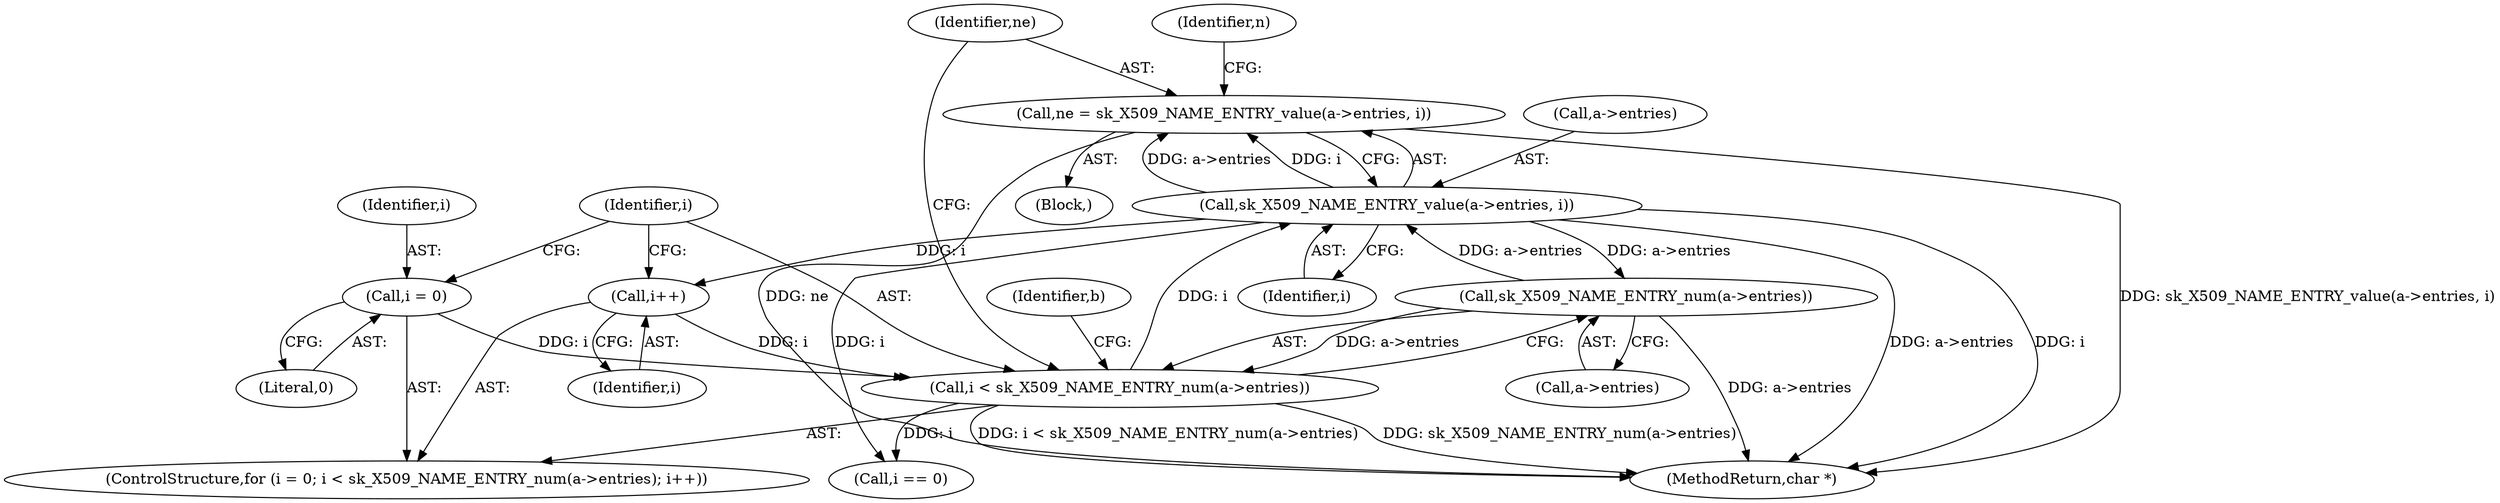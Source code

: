 digraph "0_openssl_2919516136a4227d9e6d8f2fe66ef976aaf8c561@pointer" {
"1000212" [label="(Call,ne = sk_X509_NAME_ENTRY_value(a->entries, i))"];
"1000214" [label="(Call,sk_X509_NAME_ENTRY_value(a->entries, i))"];
"1000205" [label="(Call,sk_X509_NAME_ENTRY_num(a->entries))"];
"1000203" [label="(Call,i < sk_X509_NAME_ENTRY_num(a->entries))"];
"1000200" [label="(Call,i = 0)"];
"1000209" [label="(Call,i++)"];
"1000218" [label="(Identifier,i)"];
"1000200" [label="(Call,i = 0)"];
"1000214" [label="(Call,sk_X509_NAME_ENTRY_value(a->entries, i))"];
"1000206" [label="(Call,a->entries)"];
"1000215" [label="(Call,a->entries)"];
"1000634" [label="(Identifier,b)"];
"1000202" [label="(Literal,0)"];
"1000212" [label="(Call,ne = sk_X509_NAME_ENTRY_value(a->entries, i))"];
"1000210" [label="(Identifier,i)"];
"1000205" [label="(Call,sk_X509_NAME_ENTRY_num(a->entries))"];
"1000199" [label="(ControlStructure,for (i = 0; i < sk_X509_NAME_ENTRY_num(a->entries); i++))"];
"1000209" [label="(Call,i++)"];
"1000203" [label="(Call,i < sk_X509_NAME_ENTRY_num(a->entries))"];
"1000213" [label="(Identifier,ne)"];
"1000211" [label="(Block,)"];
"1000649" [label="(Call,i == 0)"];
"1000204" [label="(Identifier,i)"];
"1000220" [label="(Identifier,n)"];
"1000201" [label="(Identifier,i)"];
"1000667" [label="(MethodReturn,char *)"];
"1000212" -> "1000211"  [label="AST: "];
"1000212" -> "1000214"  [label="CFG: "];
"1000213" -> "1000212"  [label="AST: "];
"1000214" -> "1000212"  [label="AST: "];
"1000220" -> "1000212"  [label="CFG: "];
"1000212" -> "1000667"  [label="DDG: sk_X509_NAME_ENTRY_value(a->entries, i)"];
"1000212" -> "1000667"  [label="DDG: ne"];
"1000214" -> "1000212"  [label="DDG: a->entries"];
"1000214" -> "1000212"  [label="DDG: i"];
"1000214" -> "1000218"  [label="CFG: "];
"1000215" -> "1000214"  [label="AST: "];
"1000218" -> "1000214"  [label="AST: "];
"1000214" -> "1000667"  [label="DDG: i"];
"1000214" -> "1000667"  [label="DDG: a->entries"];
"1000214" -> "1000205"  [label="DDG: a->entries"];
"1000214" -> "1000209"  [label="DDG: i"];
"1000205" -> "1000214"  [label="DDG: a->entries"];
"1000203" -> "1000214"  [label="DDG: i"];
"1000214" -> "1000649"  [label="DDG: i"];
"1000205" -> "1000203"  [label="AST: "];
"1000205" -> "1000206"  [label="CFG: "];
"1000206" -> "1000205"  [label="AST: "];
"1000203" -> "1000205"  [label="CFG: "];
"1000205" -> "1000667"  [label="DDG: a->entries"];
"1000205" -> "1000203"  [label="DDG: a->entries"];
"1000203" -> "1000199"  [label="AST: "];
"1000204" -> "1000203"  [label="AST: "];
"1000213" -> "1000203"  [label="CFG: "];
"1000634" -> "1000203"  [label="CFG: "];
"1000203" -> "1000667"  [label="DDG: i < sk_X509_NAME_ENTRY_num(a->entries)"];
"1000203" -> "1000667"  [label="DDG: sk_X509_NAME_ENTRY_num(a->entries)"];
"1000200" -> "1000203"  [label="DDG: i"];
"1000209" -> "1000203"  [label="DDG: i"];
"1000203" -> "1000649"  [label="DDG: i"];
"1000200" -> "1000199"  [label="AST: "];
"1000200" -> "1000202"  [label="CFG: "];
"1000201" -> "1000200"  [label="AST: "];
"1000202" -> "1000200"  [label="AST: "];
"1000204" -> "1000200"  [label="CFG: "];
"1000209" -> "1000199"  [label="AST: "];
"1000209" -> "1000210"  [label="CFG: "];
"1000210" -> "1000209"  [label="AST: "];
"1000204" -> "1000209"  [label="CFG: "];
}
